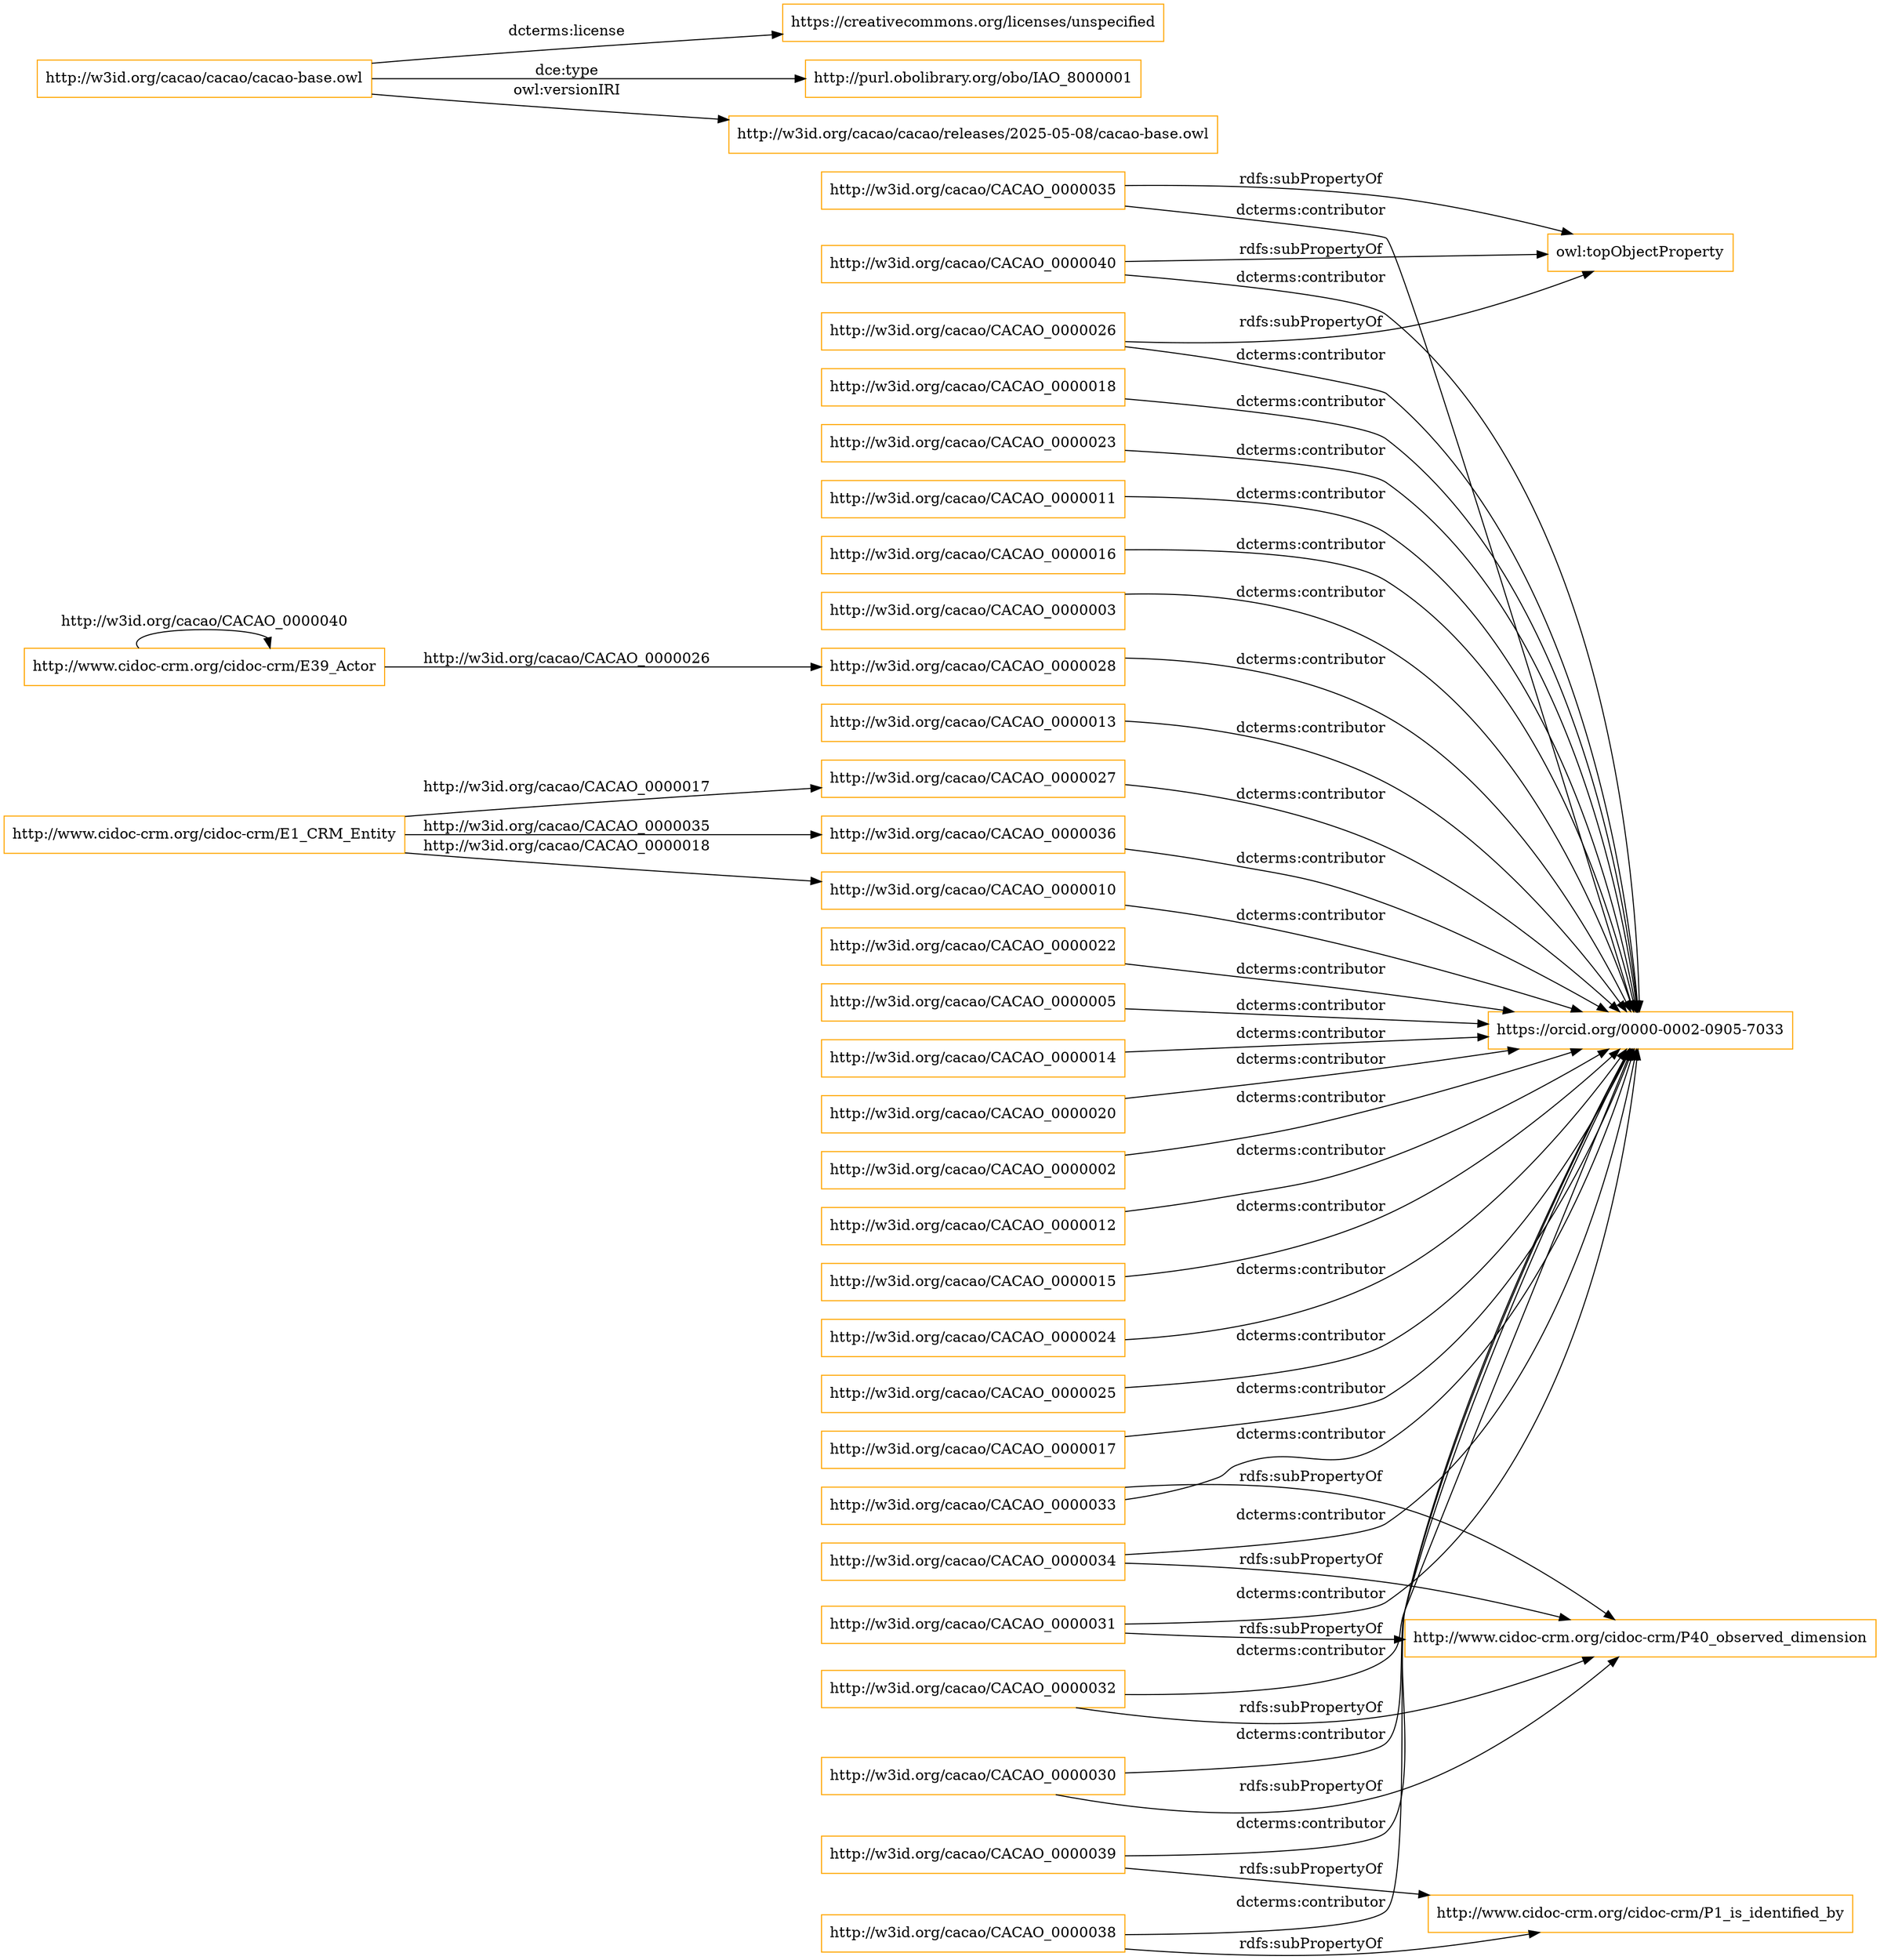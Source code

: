 digraph ar2dtool_diagram { 
rankdir=LR;
size="1501"
node [shape = rectangle, color="orange"]; "http://w3id.org/cacao/CACAO_0000023" "http://w3id.org/cacao/CACAO_0000011" "http://w3id.org/cacao/CACAO_0000016" "http://w3id.org/cacao/CACAO_0000003" "http://w3id.org/cacao/CACAO_0000028" "http://w3id.org/cacao/CACAO_0000013" "http://w3id.org/cacao/CACAO_0000010" "http://w3id.org/cacao/CACAO_0000022" "http://w3id.org/cacao/CACAO_0000005" "http://w3id.org/cacao/CACAO_0000014" "http://www.cidoc-crm.org/cidoc-crm/E1_CRM_Entity" "http://www.cidoc-crm.org/cidoc-crm/E39_Actor" "http://w3id.org/cacao/CACAO_0000027" "http://w3id.org/cacao/CACAO_0000020" "http://w3id.org/cacao/CACAO_0000002" "http://w3id.org/cacao/CACAO_0000012" "http://w3id.org/cacao/CACAO_0000015" "http://w3id.org/cacao/CACAO_0000024" "http://w3id.org/cacao/CACAO_0000025" "http://w3id.org/cacao/CACAO_0000036" ; /*classes style*/
	"http://w3id.org/cacao/CACAO_0000017" -> "https://orcid.org/0000-0002-0905-7033" [ label = "dcterms:contributor" ];
	"http://w3id.org/cacao/CACAO_0000020" -> "https://orcid.org/0000-0002-0905-7033" [ label = "dcterms:contributor" ];
	"http://w3id.org/cacao/CACAO_0000026" -> "https://orcid.org/0000-0002-0905-7033" [ label = "dcterms:contributor" ];
	"http://w3id.org/cacao/CACAO_0000026" -> "owl:topObjectProperty" [ label = "rdfs:subPropertyOf" ];
	"http://w3id.org/cacao/CACAO_0000035" -> "https://orcid.org/0000-0002-0905-7033" [ label = "dcterms:contributor" ];
	"http://w3id.org/cacao/CACAO_0000035" -> "owl:topObjectProperty" [ label = "rdfs:subPropertyOf" ];
	"http://w3id.org/cacao/CACAO_0000010" -> "https://orcid.org/0000-0002-0905-7033" [ label = "dcterms:contributor" ];
	"http://w3id.org/cacao/CACAO_0000016" -> "https://orcid.org/0000-0002-0905-7033" [ label = "dcterms:contributor" ];
	"http://w3id.org/cacao/CACAO_0000025" -> "https://orcid.org/0000-0002-0905-7033" [ label = "dcterms:contributor" ];
	"http://w3id.org/cacao/CACAO_0000034" -> "https://orcid.org/0000-0002-0905-7033" [ label = "dcterms:contributor" ];
	"http://w3id.org/cacao/CACAO_0000034" -> "http://www.cidoc-crm.org/cidoc-crm/P40_observed_dimension" [ label = "rdfs:subPropertyOf" ];
	"http://w3id.org/cacao/CACAO_0000015" -> "https://orcid.org/0000-0002-0905-7033" [ label = "dcterms:contributor" ];
	"http://w3id.org/cacao/CACAO_0000024" -> "https://orcid.org/0000-0002-0905-7033" [ label = "dcterms:contributor" ];
	"http://w3id.org/cacao/CACAO_0000005" -> "https://orcid.org/0000-0002-0905-7033" [ label = "dcterms:contributor" ];
	"http://w3id.org/cacao/CACAO_0000033" -> "https://orcid.org/0000-0002-0905-7033" [ label = "dcterms:contributor" ];
	"http://w3id.org/cacao/CACAO_0000033" -> "http://www.cidoc-crm.org/cidoc-crm/P40_observed_dimension" [ label = "rdfs:subPropertyOf" ];
	"http://w3id.org/cacao/CACAO_0000039" -> "https://orcid.org/0000-0002-0905-7033" [ label = "dcterms:contributor" ];
	"http://w3id.org/cacao/CACAO_0000039" -> "http://www.cidoc-crm.org/cidoc-crm/P1_is_identified_by" [ label = "rdfs:subPropertyOf" ];
	"http://w3id.org/cacao/CACAO_0000014" -> "https://orcid.org/0000-0002-0905-7033" [ label = "dcterms:contributor" ];
	"http://w3id.org/cacao/CACAO_0000023" -> "https://orcid.org/0000-0002-0905-7033" [ label = "dcterms:contributor" ];
	"http://w3id.org/cacao/CACAO_0000032" -> "https://orcid.org/0000-0002-0905-7033" [ label = "dcterms:contributor" ];
	"http://w3id.org/cacao/CACAO_0000032" -> "http://www.cidoc-crm.org/cidoc-crm/P40_observed_dimension" [ label = "rdfs:subPropertyOf" ];
	"http://w3id.org/cacao/CACAO_0000038" -> "https://orcid.org/0000-0002-0905-7033" [ label = "dcterms:contributor" ];
	"http://w3id.org/cacao/CACAO_0000038" -> "http://www.cidoc-crm.org/cidoc-crm/P1_is_identified_by" [ label = "rdfs:subPropertyOf" ];
	"http://w3id.org/cacao/CACAO_0000013" -> "https://orcid.org/0000-0002-0905-7033" [ label = "dcterms:contributor" ];
	"http://w3id.org/cacao/CACAO_0000022" -> "https://orcid.org/0000-0002-0905-7033" [ label = "dcterms:contributor" ];
	"http://w3id.org/cacao/CACAO_0000028" -> "https://orcid.org/0000-0002-0905-7033" [ label = "dcterms:contributor" ];
	"http://w3id.org/cacao/CACAO_0000003" -> "https://orcid.org/0000-0002-0905-7033" [ label = "dcterms:contributor" ];
	"http://w3id.org/cacao/CACAO_0000031" -> "https://orcid.org/0000-0002-0905-7033" [ label = "dcterms:contributor" ];
	"http://w3id.org/cacao/CACAO_0000031" -> "http://www.cidoc-crm.org/cidoc-crm/P40_observed_dimension" [ label = "rdfs:subPropertyOf" ];
	"http://w3id.org/cacao/cacao/cacao-base.owl" -> "https://creativecommons.org/licenses/unspecified" [ label = "dcterms:license" ];
	"http://w3id.org/cacao/cacao/cacao-base.owl" -> "http://purl.obolibrary.org/obo/IAO_8000001" [ label = "dce:type" ];
	"http://w3id.org/cacao/cacao/cacao-base.owl" -> "http://w3id.org/cacao/cacao/releases/2025-05-08/cacao-base.owl" [ label = "owl:versionIRI" ];
	"http://w3id.org/cacao/CACAO_0000012" -> "https://orcid.org/0000-0002-0905-7033" [ label = "dcterms:contributor" ];
	"http://w3id.org/cacao/CACAO_0000018" -> "https://orcid.org/0000-0002-0905-7033" [ label = "dcterms:contributor" ];
	"http://w3id.org/cacao/CACAO_0000040" -> "https://orcid.org/0000-0002-0905-7033" [ label = "dcterms:contributor" ];
	"http://w3id.org/cacao/CACAO_0000040" -> "owl:topObjectProperty" [ label = "rdfs:subPropertyOf" ];
	"http://w3id.org/cacao/CACAO_0000027" -> "https://orcid.org/0000-0002-0905-7033" [ label = "dcterms:contributor" ];
	"http://w3id.org/cacao/CACAO_0000002" -> "https://orcid.org/0000-0002-0905-7033" [ label = "dcterms:contributor" ];
	"http://w3id.org/cacao/CACAO_0000030" -> "https://orcid.org/0000-0002-0905-7033" [ label = "dcterms:contributor" ];
	"http://w3id.org/cacao/CACAO_0000030" -> "http://www.cidoc-crm.org/cidoc-crm/P40_observed_dimension" [ label = "rdfs:subPropertyOf" ];
	"http://w3id.org/cacao/CACAO_0000036" -> "https://orcid.org/0000-0002-0905-7033" [ label = "dcterms:contributor" ];
	"http://w3id.org/cacao/CACAO_0000011" -> "https://orcid.org/0000-0002-0905-7033" [ label = "dcterms:contributor" ];
	"http://www.cidoc-crm.org/cidoc-crm/E39_Actor" -> "http://www.cidoc-crm.org/cidoc-crm/E39_Actor" [ label = "http://w3id.org/cacao/CACAO_0000040" ];
	"http://www.cidoc-crm.org/cidoc-crm/E1_CRM_Entity" -> "http://w3id.org/cacao/CACAO_0000036" [ label = "http://w3id.org/cacao/CACAO_0000035" ];
	"http://www.cidoc-crm.org/cidoc-crm/E1_CRM_Entity" -> "http://w3id.org/cacao/CACAO_0000010" [ label = "http://w3id.org/cacao/CACAO_0000018" ];
	"http://www.cidoc-crm.org/cidoc-crm/E1_CRM_Entity" -> "http://w3id.org/cacao/CACAO_0000027" [ label = "http://w3id.org/cacao/CACAO_0000017" ];
	"http://www.cidoc-crm.org/cidoc-crm/E39_Actor" -> "http://w3id.org/cacao/CACAO_0000028" [ label = "http://w3id.org/cacao/CACAO_0000026" ];

}

